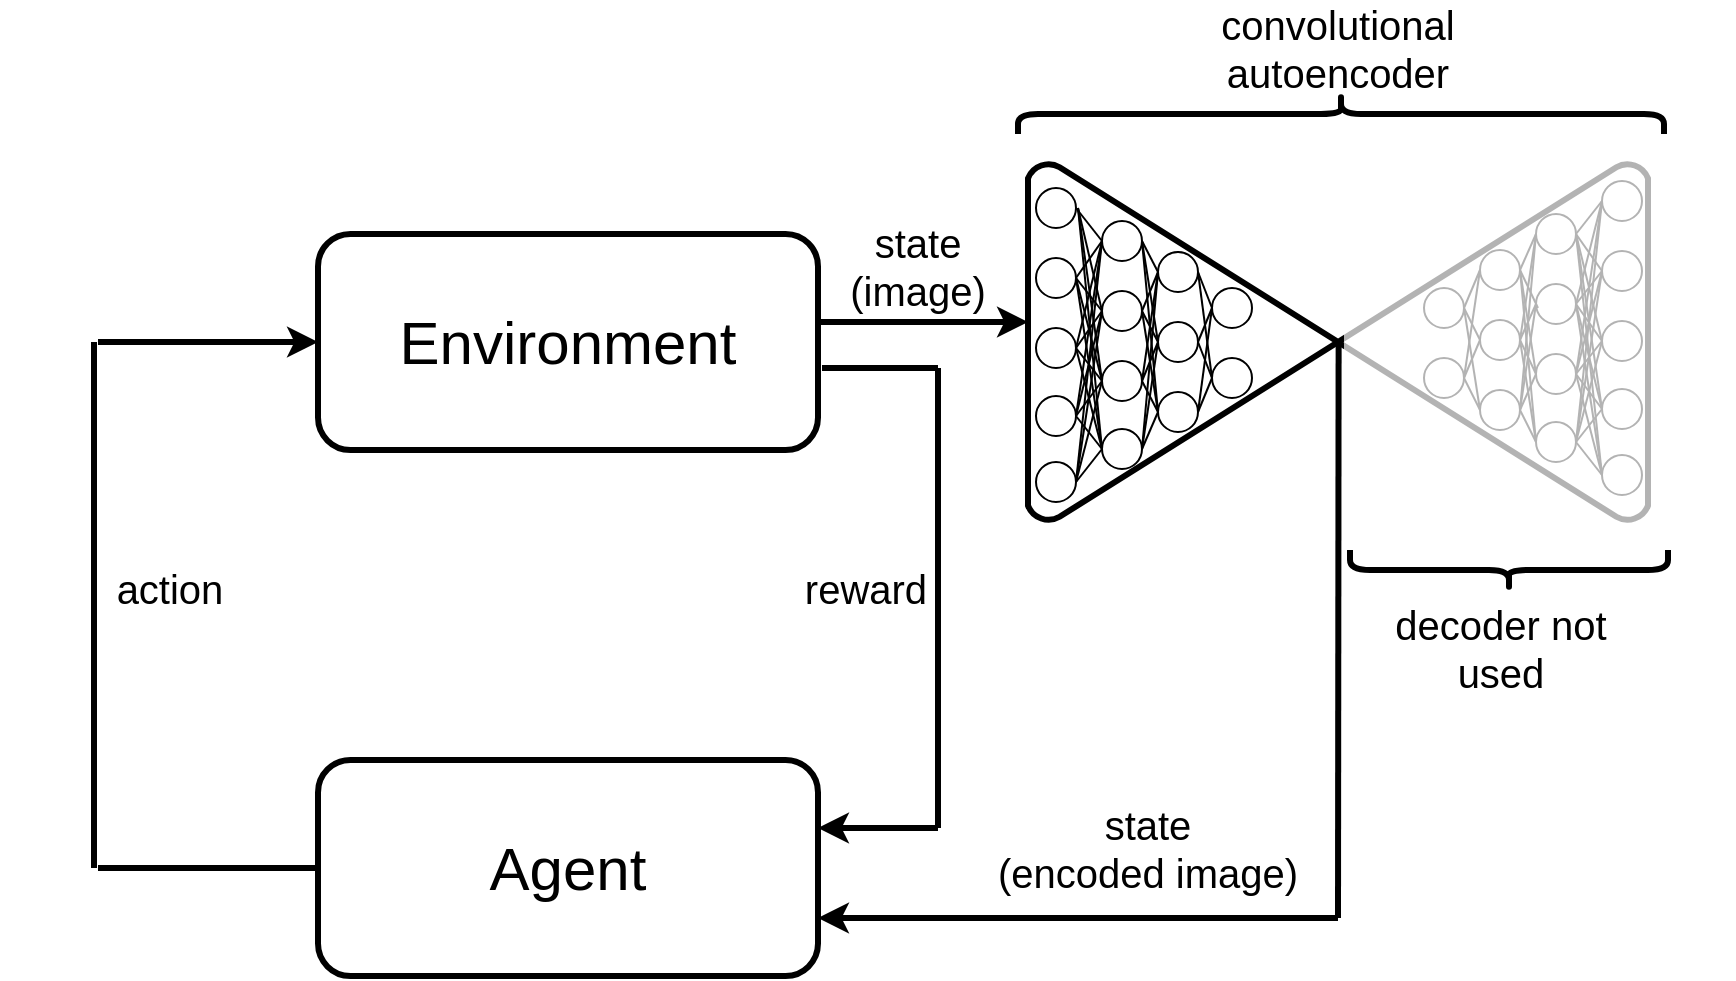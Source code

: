 <mxfile version="13.6.6" type="device"><diagram id="Gk66cFdm_j5gPpjw26Fz" name="Page-1"><mxGraphModel dx="2288" dy="1327" grid="1" gridSize="10" guides="1" tooltips="1" connect="1" arrows="1" fold="1" page="1" pageScale="1" pageWidth="850" pageHeight="1100" math="0" shadow="0"><root><mxCell id="0"/><mxCell id="1" parent="0"/><mxCell id="_lSFMst1Yk4cmr85vmgj-2" value="" style="verticalLabelPosition=bottom;verticalAlign=top;html=1;shape=mxgraph.flowchart.collate;rotation=90;strokeWidth=3;" parent="1" vertex="1"><mxGeometry x="310" y="22" width="180" height="310" as="geometry"/></mxCell><mxCell id="_lSFMst1Yk4cmr85vmgj-12" value="" style="ellipse;whiteSpace=wrap;html=1;aspect=fixed;" parent="1" vertex="1"><mxGeometry x="249" y="100" width="20" height="20" as="geometry"/></mxCell><mxCell id="_lSFMst1Yk4cmr85vmgj-13" value="" style="ellipse;whiteSpace=wrap;html=1;aspect=fixed;" parent="1" vertex="1"><mxGeometry x="249" y="135" width="20" height="20" as="geometry"/></mxCell><mxCell id="_lSFMst1Yk4cmr85vmgj-14" value="" style="ellipse;whiteSpace=wrap;html=1;aspect=fixed;" parent="1" vertex="1"><mxGeometry x="249" y="170" width="20" height="20" as="geometry"/></mxCell><mxCell id="_lSFMst1Yk4cmr85vmgj-15" value="" style="ellipse;whiteSpace=wrap;html=1;aspect=fixed;" parent="1" vertex="1"><mxGeometry x="249" y="204" width="20" height="20" as="geometry"/></mxCell><mxCell id="_lSFMst1Yk4cmr85vmgj-16" value="" style="ellipse;whiteSpace=wrap;html=1;aspect=fixed;" parent="1" vertex="1"><mxGeometry x="249" y="237" width="20" height="20" as="geometry"/></mxCell><mxCell id="_lSFMst1Yk4cmr85vmgj-17" value="" style="ellipse;whiteSpace=wrap;html=1;aspect=fixed;" parent="1" vertex="1"><mxGeometry x="532" y="96.5" width="20" height="20" as="geometry"/></mxCell><mxCell id="_lSFMst1Yk4cmr85vmgj-18" value="" style="ellipse;whiteSpace=wrap;html=1;aspect=fixed;" parent="1" vertex="1"><mxGeometry x="532" y="131.5" width="20" height="20" as="geometry"/></mxCell><mxCell id="_lSFMst1Yk4cmr85vmgj-19" value="" style="ellipse;whiteSpace=wrap;html=1;aspect=fixed;" parent="1" vertex="1"><mxGeometry x="532" y="166.5" width="20" height="20" as="geometry"/></mxCell><mxCell id="_lSFMst1Yk4cmr85vmgj-20" value="" style="ellipse;whiteSpace=wrap;html=1;aspect=fixed;" parent="1" vertex="1"><mxGeometry x="532" y="200.5" width="20" height="20" as="geometry"/></mxCell><mxCell id="_lSFMst1Yk4cmr85vmgj-21" value="" style="ellipse;whiteSpace=wrap;html=1;aspect=fixed;" parent="1" vertex="1"><mxGeometry x="532" y="233.5" width="20" height="20" as="geometry"/></mxCell><mxCell id="_lSFMst1Yk4cmr85vmgj-32" value="" style="ellipse;whiteSpace=wrap;html=1;aspect=fixed;" parent="1" vertex="1"><mxGeometry x="499" y="113" width="20" height="20" as="geometry"/></mxCell><mxCell id="_lSFMst1Yk4cmr85vmgj-33" value="" style="ellipse;whiteSpace=wrap;html=1;aspect=fixed;" parent="1" vertex="1"><mxGeometry x="499" y="148" width="20" height="20" as="geometry"/></mxCell><mxCell id="_lSFMst1Yk4cmr85vmgj-34" value="" style="ellipse;whiteSpace=wrap;html=1;aspect=fixed;" parent="1" vertex="1"><mxGeometry x="499" y="183" width="20" height="20" as="geometry"/></mxCell><mxCell id="_lSFMst1Yk4cmr85vmgj-35" value="" style="ellipse;whiteSpace=wrap;html=1;aspect=fixed;" parent="1" vertex="1"><mxGeometry x="499" y="217" width="20" height="20" as="geometry"/></mxCell><mxCell id="_lSFMst1Yk4cmr85vmgj-36" value="" style="ellipse;whiteSpace=wrap;html=1;aspect=fixed;" parent="1" vertex="1"><mxGeometry x="282" y="116.5" width="20" height="20" as="geometry"/></mxCell><mxCell id="_lSFMst1Yk4cmr85vmgj-37" value="" style="ellipse;whiteSpace=wrap;html=1;aspect=fixed;" parent="1" vertex="1"><mxGeometry x="282" y="151.5" width="20" height="20" as="geometry"/></mxCell><mxCell id="_lSFMst1Yk4cmr85vmgj-38" value="" style="ellipse;whiteSpace=wrap;html=1;aspect=fixed;" parent="1" vertex="1"><mxGeometry x="282" y="186.5" width="20" height="20" as="geometry"/></mxCell><mxCell id="_lSFMst1Yk4cmr85vmgj-39" value="" style="ellipse;whiteSpace=wrap;html=1;aspect=fixed;" parent="1" vertex="1"><mxGeometry x="282" y="220.5" width="20" height="20" as="geometry"/></mxCell><mxCell id="_lSFMst1Yk4cmr85vmgj-40" value="" style="ellipse;whiteSpace=wrap;html=1;aspect=fixed;" parent="1" vertex="1"><mxGeometry x="310" y="132" width="20" height="20" as="geometry"/></mxCell><mxCell id="_lSFMst1Yk4cmr85vmgj-41" value="" style="ellipse;whiteSpace=wrap;html=1;aspect=fixed;" parent="1" vertex="1"><mxGeometry x="310" y="167" width="20" height="20" as="geometry"/></mxCell><mxCell id="_lSFMst1Yk4cmr85vmgj-42" value="" style="ellipse;whiteSpace=wrap;html=1;aspect=fixed;" parent="1" vertex="1"><mxGeometry x="310" y="202" width="20" height="20" as="geometry"/></mxCell><mxCell id="_lSFMst1Yk4cmr85vmgj-46" value="" style="ellipse;whiteSpace=wrap;html=1;aspect=fixed;" parent="1" vertex="1"><mxGeometry x="471" y="131" width="20" height="20" as="geometry"/></mxCell><mxCell id="_lSFMst1Yk4cmr85vmgj-47" value="" style="ellipse;whiteSpace=wrap;html=1;aspect=fixed;" parent="1" vertex="1"><mxGeometry x="471" y="166" width="20" height="20" as="geometry"/></mxCell><mxCell id="_lSFMst1Yk4cmr85vmgj-48" value="" style="ellipse;whiteSpace=wrap;html=1;aspect=fixed;" parent="1" vertex="1"><mxGeometry x="471" y="201" width="20" height="20" as="geometry"/></mxCell><mxCell id="_lSFMst1Yk4cmr85vmgj-49" value="" style="ellipse;whiteSpace=wrap;html=1;aspect=fixed;" parent="1" vertex="1"><mxGeometry x="337" y="150" width="20" height="20" as="geometry"/></mxCell><mxCell id="_lSFMst1Yk4cmr85vmgj-50" value="" style="ellipse;whiteSpace=wrap;html=1;aspect=fixed;" parent="1" vertex="1"><mxGeometry x="337" y="185" width="20" height="20" as="geometry"/></mxCell><mxCell id="_lSFMst1Yk4cmr85vmgj-51" value="" style="ellipse;whiteSpace=wrap;html=1;aspect=fixed;" parent="1" vertex="1"><mxGeometry x="443" y="150" width="20" height="20" as="geometry"/></mxCell><mxCell id="_lSFMst1Yk4cmr85vmgj-52" value="" style="ellipse;whiteSpace=wrap;html=1;aspect=fixed;" parent="1" vertex="1"><mxGeometry x="443" y="185" width="20" height="20" as="geometry"/></mxCell><mxCell id="_lSFMst1Yk4cmr85vmgj-54" value="" style="endArrow=none;html=1;exitX=1;exitY=0.5;exitDx=0;exitDy=0;entryX=0;entryY=0.5;entryDx=0;entryDy=0;" parent="1" source="_lSFMst1Yk4cmr85vmgj-12" target="_lSFMst1Yk4cmr85vmgj-36" edge="1"><mxGeometry width="50" height="50" relative="1" as="geometry"><mxPoint x="281" y="195" as="sourcePoint"/><mxPoint x="331" y="145" as="targetPoint"/></mxGeometry></mxCell><mxCell id="_lSFMst1Yk4cmr85vmgj-55" value="" style="endArrow=none;html=1;entryX=0;entryY=0.5;entryDx=0;entryDy=0;" parent="1" target="_lSFMst1Yk4cmr85vmgj-37" edge="1"><mxGeometry width="50" height="50" relative="1" as="geometry"><mxPoint x="270" y="110" as="sourcePoint"/><mxPoint x="287" y="136.5" as="targetPoint"/></mxGeometry></mxCell><mxCell id="_lSFMst1Yk4cmr85vmgj-56" value="" style="endArrow=none;html=1;entryX=0;entryY=0.5;entryDx=0;entryDy=0;" parent="1" target="_lSFMst1Yk4cmr85vmgj-38" edge="1"><mxGeometry width="50" height="50" relative="1" as="geometry"><mxPoint x="270" y="110" as="sourcePoint"/><mxPoint x="297" y="146.5" as="targetPoint"/></mxGeometry></mxCell><mxCell id="_lSFMst1Yk4cmr85vmgj-57" value="" style="endArrow=none;html=1;entryX=0;entryY=0.5;entryDx=0;entryDy=0;" parent="1" target="_lSFMst1Yk4cmr85vmgj-39" edge="1"><mxGeometry width="50" height="50" relative="1" as="geometry"><mxPoint x="270" y="110" as="sourcePoint"/><mxPoint x="307" y="156.5" as="targetPoint"/></mxGeometry></mxCell><mxCell id="_lSFMst1Yk4cmr85vmgj-58" value="" style="endArrow=none;html=1;exitX=1;exitY=0.5;exitDx=0;exitDy=0;entryX=0;entryY=0.5;entryDx=0;entryDy=0;" parent="1" source="_lSFMst1Yk4cmr85vmgj-13" target="_lSFMst1Yk4cmr85vmgj-36" edge="1"><mxGeometry width="50" height="50" relative="1" as="geometry"><mxPoint x="310" y="150" as="sourcePoint"/><mxPoint x="317" y="166.5" as="targetPoint"/></mxGeometry></mxCell><mxCell id="_lSFMst1Yk4cmr85vmgj-59" value="" style="endArrow=none;html=1;exitX=1;exitY=0.5;exitDx=0;exitDy=0;entryX=0;entryY=0.5;entryDx=0;entryDy=0;" parent="1" source="_lSFMst1Yk4cmr85vmgj-13" target="_lSFMst1Yk4cmr85vmgj-37" edge="1"><mxGeometry width="50" height="50" relative="1" as="geometry"><mxPoint x="320" y="160" as="sourcePoint"/><mxPoint x="327" y="176.5" as="targetPoint"/></mxGeometry></mxCell><mxCell id="_lSFMst1Yk4cmr85vmgj-60" value="" style="endArrow=none;html=1;exitX=1;exitY=0.5;exitDx=0;exitDy=0;entryX=0;entryY=0.5;entryDx=0;entryDy=0;" parent="1" source="_lSFMst1Yk4cmr85vmgj-13" target="_lSFMst1Yk4cmr85vmgj-38" edge="1"><mxGeometry width="50" height="50" relative="1" as="geometry"><mxPoint x="330" y="170" as="sourcePoint"/><mxPoint x="337" y="186.5" as="targetPoint"/></mxGeometry></mxCell><mxCell id="_lSFMst1Yk4cmr85vmgj-61" value="" style="endArrow=none;html=1;exitX=1;exitY=0.5;exitDx=0;exitDy=0;entryX=0;entryY=0.5;entryDx=0;entryDy=0;" parent="1" source="_lSFMst1Yk4cmr85vmgj-13" target="_lSFMst1Yk4cmr85vmgj-39" edge="1"><mxGeometry width="50" height="50" relative="1" as="geometry"><mxPoint x="340" y="180" as="sourcePoint"/><mxPoint x="347" y="196.5" as="targetPoint"/></mxGeometry></mxCell><mxCell id="_lSFMst1Yk4cmr85vmgj-62" value="" style="endArrow=none;html=1;exitX=1;exitY=0.5;exitDx=0;exitDy=0;entryX=0;entryY=0.5;entryDx=0;entryDy=0;" parent="1" source="_lSFMst1Yk4cmr85vmgj-36" target="_lSFMst1Yk4cmr85vmgj-40" edge="1"><mxGeometry width="50" height="50" relative="1" as="geometry"><mxPoint x="355" y="190" as="sourcePoint"/><mxPoint x="362" y="206.5" as="targetPoint"/></mxGeometry></mxCell><mxCell id="_lSFMst1Yk4cmr85vmgj-63" value="" style="endArrow=none;html=1;entryX=0;entryY=0.5;entryDx=0;entryDy=0;exitX=1;exitY=0.5;exitDx=0;exitDy=0;" parent="1" source="_lSFMst1Yk4cmr85vmgj-36" target="_lSFMst1Yk4cmr85vmgj-41" edge="1"><mxGeometry width="50" height="50" relative="1" as="geometry"><mxPoint x="305" y="130" as="sourcePoint"/><mxPoint x="372" y="216.5" as="targetPoint"/></mxGeometry></mxCell><mxCell id="_lSFMst1Yk4cmr85vmgj-64" value="" style="endArrow=none;html=1;entryX=0;entryY=0.5;entryDx=0;entryDy=0;exitX=1;exitY=0.5;exitDx=0;exitDy=0;" parent="1" source="_lSFMst1Yk4cmr85vmgj-36" target="_lSFMst1Yk4cmr85vmgj-42" edge="1"><mxGeometry width="50" height="50" relative="1" as="geometry"><mxPoint x="305" y="130" as="sourcePoint"/><mxPoint x="382" y="226.5" as="targetPoint"/></mxGeometry></mxCell><mxCell id="_lSFMst1Yk4cmr85vmgj-65" value="" style="endArrow=none;html=1;exitX=1;exitY=0.5;exitDx=0;exitDy=0;entryX=0;entryY=0.5;entryDx=0;entryDy=0;" parent="1" source="_lSFMst1Yk4cmr85vmgj-40" target="_lSFMst1Yk4cmr85vmgj-49" edge="1"><mxGeometry width="50" height="50" relative="1" as="geometry"><mxPoint x="385" y="220" as="sourcePoint"/><mxPoint x="392" y="236.5" as="targetPoint"/></mxGeometry></mxCell><mxCell id="_lSFMst1Yk4cmr85vmgj-66" value="" style="endArrow=none;html=1;exitX=1;exitY=0.5;exitDx=0;exitDy=0;entryX=0;entryY=0.5;entryDx=0;entryDy=0;" parent="1" source="_lSFMst1Yk4cmr85vmgj-40" target="_lSFMst1Yk4cmr85vmgj-50" edge="1"><mxGeometry width="50" height="50" relative="1" as="geometry"><mxPoint x="395" y="230" as="sourcePoint"/><mxPoint x="402" y="246.5" as="targetPoint"/></mxGeometry></mxCell><mxCell id="_lSFMst1Yk4cmr85vmgj-67" value="" style="endArrow=none;html=1;exitX=1;exitY=0.5;exitDx=0;exitDy=0;entryX=0;entryY=0.5;entryDx=0;entryDy=0;" parent="1" source="_lSFMst1Yk4cmr85vmgj-41" target="_lSFMst1Yk4cmr85vmgj-49" edge="1"><mxGeometry width="50" height="50" relative="1" as="geometry"><mxPoint x="405" y="240" as="sourcePoint"/><mxPoint x="412" y="256.5" as="targetPoint"/></mxGeometry></mxCell><mxCell id="_lSFMst1Yk4cmr85vmgj-68" value="" style="endArrow=none;html=1;exitX=1;exitY=0.5;exitDx=0;exitDy=0;entryX=0;entryY=0.5;entryDx=0;entryDy=0;" parent="1" source="_lSFMst1Yk4cmr85vmgj-41" target="_lSFMst1Yk4cmr85vmgj-50" edge="1"><mxGeometry width="50" height="50" relative="1" as="geometry"><mxPoint x="415" y="250" as="sourcePoint"/><mxPoint x="422" y="266.5" as="targetPoint"/></mxGeometry></mxCell><mxCell id="_lSFMst1Yk4cmr85vmgj-69" value="" style="endArrow=none;html=1;exitX=1;exitY=0.5;exitDx=0;exitDy=0;entryX=0;entryY=0.5;entryDx=0;entryDy=0;" parent="1" source="_lSFMst1Yk4cmr85vmgj-42" target="_lSFMst1Yk4cmr85vmgj-50" edge="1"><mxGeometry width="50" height="50" relative="1" as="geometry"><mxPoint x="425" y="260" as="sourcePoint"/><mxPoint x="432" y="276.5" as="targetPoint"/></mxGeometry></mxCell><mxCell id="_lSFMst1Yk4cmr85vmgj-70" value="" style="endArrow=none;html=1;exitX=1;exitY=0.5;exitDx=0;exitDy=0;entryX=0;entryY=0.5;entryDx=0;entryDy=0;" parent="1" source="_lSFMst1Yk4cmr85vmgj-42" target="_lSFMst1Yk4cmr85vmgj-49" edge="1"><mxGeometry width="50" height="50" relative="1" as="geometry"><mxPoint x="435" y="270" as="sourcePoint"/><mxPoint x="442" y="286.5" as="targetPoint"/></mxGeometry></mxCell><mxCell id="_lSFMst1Yk4cmr85vmgj-71" value="" style="endArrow=none;html=1;exitX=1;exitY=0.5;exitDx=0;exitDy=0;entryX=0;entryY=0.5;entryDx=0;entryDy=0;" parent="1" source="_lSFMst1Yk4cmr85vmgj-37" target="_lSFMst1Yk4cmr85vmgj-41" edge="1"><mxGeometry width="50" height="50" relative="1" as="geometry"><mxPoint x="445" y="280" as="sourcePoint"/><mxPoint x="452" y="296.5" as="targetPoint"/></mxGeometry></mxCell><mxCell id="_lSFMst1Yk4cmr85vmgj-72" value="" style="endArrow=none;html=1;exitX=1;exitY=0.5;exitDx=0;exitDy=0;entryX=0;entryY=0.5;entryDx=0;entryDy=0;" parent="1" source="_lSFMst1Yk4cmr85vmgj-37" target="_lSFMst1Yk4cmr85vmgj-40" edge="1"><mxGeometry width="50" height="50" relative="1" as="geometry"><mxPoint x="455" y="290" as="sourcePoint"/><mxPoint x="462" y="306.5" as="targetPoint"/></mxGeometry></mxCell><mxCell id="_lSFMst1Yk4cmr85vmgj-73" value="" style="endArrow=none;html=1;exitX=1;exitY=0.5;exitDx=0;exitDy=0;entryX=0;entryY=0.5;entryDx=0;entryDy=0;" parent="1" source="_lSFMst1Yk4cmr85vmgj-37" target="_lSFMst1Yk4cmr85vmgj-42" edge="1"><mxGeometry width="50" height="50" relative="1" as="geometry"><mxPoint x="465" y="300" as="sourcePoint"/><mxPoint x="472" y="316.5" as="targetPoint"/></mxGeometry></mxCell><mxCell id="_lSFMst1Yk4cmr85vmgj-74" value="" style="endArrow=none;html=1;exitX=1;exitY=0.5;exitDx=0;exitDy=0;entryX=0;entryY=0.5;entryDx=0;entryDy=0;" parent="1" source="_lSFMst1Yk4cmr85vmgj-38" target="_lSFMst1Yk4cmr85vmgj-42" edge="1"><mxGeometry width="50" height="50" relative="1" as="geometry"><mxPoint x="475" y="310" as="sourcePoint"/><mxPoint x="482" y="326.5" as="targetPoint"/></mxGeometry></mxCell><mxCell id="_lSFMst1Yk4cmr85vmgj-75" value="" style="endArrow=none;html=1;exitX=1;exitY=0.5;exitDx=0;exitDy=0;entryX=0;entryY=0.5;entryDx=0;entryDy=0;" parent="1" source="_lSFMst1Yk4cmr85vmgj-38" target="_lSFMst1Yk4cmr85vmgj-41" edge="1"><mxGeometry width="50" height="50" relative="1" as="geometry"><mxPoint x="485" y="320" as="sourcePoint"/><mxPoint x="492" y="336.5" as="targetPoint"/></mxGeometry></mxCell><mxCell id="_lSFMst1Yk4cmr85vmgj-76" value="" style="endArrow=none;html=1;exitX=1;exitY=0.5;exitDx=0;exitDy=0;entryX=0;entryY=0.5;entryDx=0;entryDy=0;" parent="1" source="_lSFMst1Yk4cmr85vmgj-38" target="_lSFMst1Yk4cmr85vmgj-40" edge="1"><mxGeometry width="50" height="50" relative="1" as="geometry"><mxPoint x="495" y="330" as="sourcePoint"/><mxPoint x="502" y="346.5" as="targetPoint"/></mxGeometry></mxCell><mxCell id="_lSFMst1Yk4cmr85vmgj-77" value="" style="endArrow=none;html=1;exitX=1;exitY=0.5;exitDx=0;exitDy=0;entryX=0;entryY=0.5;entryDx=0;entryDy=0;" parent="1" source="_lSFMst1Yk4cmr85vmgj-14" target="_lSFMst1Yk4cmr85vmgj-36" edge="1"><mxGeometry width="50" height="50" relative="1" as="geometry"><mxPoint x="500" y="340" as="sourcePoint"/><mxPoint x="507" y="356.5" as="targetPoint"/></mxGeometry></mxCell><mxCell id="_lSFMst1Yk4cmr85vmgj-78" value="" style="endArrow=none;html=1;exitX=1;exitY=0.5;exitDx=0;exitDy=0;entryX=0;entryY=0.5;entryDx=0;entryDy=0;" parent="1" source="_lSFMst1Yk4cmr85vmgj-14" target="_lSFMst1Yk4cmr85vmgj-37" edge="1"><mxGeometry width="50" height="50" relative="1" as="geometry"><mxPoint x="510" y="350" as="sourcePoint"/><mxPoint x="517" y="366.5" as="targetPoint"/></mxGeometry></mxCell><mxCell id="_lSFMst1Yk4cmr85vmgj-79" value="" style="endArrow=none;html=1;exitX=1;exitY=0.5;exitDx=0;exitDy=0;entryX=0;entryY=0.5;entryDx=0;entryDy=0;" parent="1" source="_lSFMst1Yk4cmr85vmgj-15" target="_lSFMst1Yk4cmr85vmgj-38" edge="1"><mxGeometry width="50" height="50" relative="1" as="geometry"><mxPoint x="520" y="360" as="sourcePoint"/><mxPoint x="527" y="376.5" as="targetPoint"/></mxGeometry></mxCell><mxCell id="_lSFMst1Yk4cmr85vmgj-80" value="" style="endArrow=none;html=1;exitX=1;exitY=0.5;exitDx=0;exitDy=0;entryX=0;entryY=0.5;entryDx=0;entryDy=0;" parent="1" source="_lSFMst1Yk4cmr85vmgj-14" target="_lSFMst1Yk4cmr85vmgj-38" edge="1"><mxGeometry width="50" height="50" relative="1" as="geometry"><mxPoint x="530" y="370" as="sourcePoint"/><mxPoint x="537" y="386.5" as="targetPoint"/></mxGeometry></mxCell><mxCell id="_lSFMst1Yk4cmr85vmgj-81" value="" style="endArrow=none;html=1;exitX=1;exitY=0.5;exitDx=0;exitDy=0;entryX=0;entryY=0.5;entryDx=0;entryDy=0;" parent="1" source="_lSFMst1Yk4cmr85vmgj-14" target="_lSFMst1Yk4cmr85vmgj-39" edge="1"><mxGeometry width="50" height="50" relative="1" as="geometry"><mxPoint x="540" y="380" as="sourcePoint"/><mxPoint x="547" y="396.5" as="targetPoint"/></mxGeometry></mxCell><mxCell id="_lSFMst1Yk4cmr85vmgj-82" value="" style="endArrow=none;html=1;exitX=1;exitY=0.5;exitDx=0;exitDy=0;entryX=0;entryY=0.5;entryDx=0;entryDy=0;" parent="1" source="_lSFMst1Yk4cmr85vmgj-15" target="_lSFMst1Yk4cmr85vmgj-39" edge="1"><mxGeometry width="50" height="50" relative="1" as="geometry"><mxPoint x="550" y="390" as="sourcePoint"/><mxPoint x="557" y="406.5" as="targetPoint"/></mxGeometry></mxCell><mxCell id="_lSFMst1Yk4cmr85vmgj-83" value="" style="endArrow=none;html=1;exitX=1;exitY=0.5;exitDx=0;exitDy=0;entryX=0;entryY=0.5;entryDx=0;entryDy=0;" parent="1" source="_lSFMst1Yk4cmr85vmgj-15" target="_lSFMst1Yk4cmr85vmgj-36" edge="1"><mxGeometry width="50" height="50" relative="1" as="geometry"><mxPoint x="560" y="400" as="sourcePoint"/><mxPoint x="567" y="416.5" as="targetPoint"/></mxGeometry></mxCell><mxCell id="_lSFMst1Yk4cmr85vmgj-84" value="" style="endArrow=none;html=1;exitX=1;exitY=0.5;exitDx=0;exitDy=0;entryX=0;entryY=0.5;entryDx=0;entryDy=0;" parent="1" source="_lSFMst1Yk4cmr85vmgj-15" target="_lSFMst1Yk4cmr85vmgj-37" edge="1"><mxGeometry width="50" height="50" relative="1" as="geometry"><mxPoint x="570" y="410" as="sourcePoint"/><mxPoint x="577" y="426.5" as="targetPoint"/></mxGeometry></mxCell><mxCell id="_lSFMst1Yk4cmr85vmgj-85" value="" style="endArrow=none;html=1;exitX=1;exitY=0.5;exitDx=0;exitDy=0;entryX=0;entryY=0.5;entryDx=0;entryDy=0;" parent="1" source="_lSFMst1Yk4cmr85vmgj-16" target="_lSFMst1Yk4cmr85vmgj-39" edge="1"><mxGeometry width="50" height="50" relative="1" as="geometry"><mxPoint x="580" y="420" as="sourcePoint"/><mxPoint x="587" y="436.5" as="targetPoint"/></mxGeometry></mxCell><mxCell id="_lSFMst1Yk4cmr85vmgj-86" value="" style="endArrow=none;html=1;exitX=1;exitY=0.5;exitDx=0;exitDy=0;entryX=0;entryY=0.5;entryDx=0;entryDy=0;" parent="1" source="_lSFMst1Yk4cmr85vmgj-16" target="_lSFMst1Yk4cmr85vmgj-38" edge="1"><mxGeometry width="50" height="50" relative="1" as="geometry"><mxPoint x="590" y="430" as="sourcePoint"/><mxPoint x="597" y="446.5" as="targetPoint"/></mxGeometry></mxCell><mxCell id="_lSFMst1Yk4cmr85vmgj-87" value="" style="endArrow=none;html=1;exitX=1;exitY=0.5;exitDx=0;exitDy=0;entryX=0;entryY=0.5;entryDx=0;entryDy=0;" parent="1" source="_lSFMst1Yk4cmr85vmgj-16" target="_lSFMst1Yk4cmr85vmgj-37" edge="1"><mxGeometry width="50" height="50" relative="1" as="geometry"><mxPoint x="600" y="440" as="sourcePoint"/><mxPoint x="607" y="456.5" as="targetPoint"/></mxGeometry></mxCell><mxCell id="_lSFMst1Yk4cmr85vmgj-88" value="" style="endArrow=none;html=1;exitX=1;exitY=0.5;exitDx=0;exitDy=0;entryX=0;entryY=0.5;entryDx=0;entryDy=0;" parent="1" source="_lSFMst1Yk4cmr85vmgj-16" target="_lSFMst1Yk4cmr85vmgj-36" edge="1"><mxGeometry width="50" height="50" relative="1" as="geometry"><mxPoint x="610" y="450" as="sourcePoint"/><mxPoint x="617" y="466.5" as="targetPoint"/></mxGeometry></mxCell><mxCell id="_lSFMst1Yk4cmr85vmgj-90" value="" style="endArrow=none;html=1;exitX=1;exitY=0.5;exitDx=0;exitDy=0;entryX=0;entryY=0.5;entryDx=0;entryDy=0;" parent="1" source="_lSFMst1Yk4cmr85vmgj-39" target="_lSFMst1Yk4cmr85vmgj-42" edge="1"><mxGeometry width="50" height="50" relative="1" as="geometry"><mxPoint x="635" y="470" as="sourcePoint"/><mxPoint x="642" y="486.5" as="targetPoint"/></mxGeometry></mxCell><mxCell id="_lSFMst1Yk4cmr85vmgj-91" value="" style="endArrow=none;html=1;exitX=1;exitY=0.5;exitDx=0;exitDy=0;entryX=0;entryY=0.5;entryDx=0;entryDy=0;" parent="1" source="_lSFMst1Yk4cmr85vmgj-39" target="_lSFMst1Yk4cmr85vmgj-41" edge="1"><mxGeometry width="50" height="50" relative="1" as="geometry"><mxPoint x="645" y="480" as="sourcePoint"/><mxPoint x="652" y="496.5" as="targetPoint"/></mxGeometry></mxCell><mxCell id="_lSFMst1Yk4cmr85vmgj-92" value="" style="endArrow=none;html=1;exitX=1;exitY=0.5;exitDx=0;exitDy=0;entryX=0;entryY=0.5;entryDx=0;entryDy=0;" parent="1" source="_lSFMst1Yk4cmr85vmgj-39" target="_lSFMst1Yk4cmr85vmgj-40" edge="1"><mxGeometry width="50" height="50" relative="1" as="geometry"><mxPoint x="655" y="490" as="sourcePoint"/><mxPoint x="662" y="506.5" as="targetPoint"/></mxGeometry></mxCell><mxCell id="_lSFMst1Yk4cmr85vmgj-93" value="" style="endArrow=none;html=1;entryX=1;entryY=0.5;entryDx=0;entryDy=0;exitX=0;exitY=0.5;exitDx=0;exitDy=0;" parent="1" source="_lSFMst1Yk4cmr85vmgj-46" target="_lSFMst1Yk4cmr85vmgj-51" edge="1"><mxGeometry width="50" height="50" relative="1" as="geometry"><mxPoint x="327" y="320" as="sourcePoint"/><mxPoint x="377" y="270" as="targetPoint"/></mxGeometry></mxCell><mxCell id="_lSFMst1Yk4cmr85vmgj-94" value="" style="endArrow=none;html=1;entryX=1;entryY=0.5;entryDx=0;entryDy=0;exitX=0;exitY=0.5;exitDx=0;exitDy=0;" parent="1" source="_lSFMst1Yk4cmr85vmgj-47" target="_lSFMst1Yk4cmr85vmgj-51" edge="1"><mxGeometry width="50" height="50" relative="1" as="geometry"><mxPoint x="337" y="330" as="sourcePoint"/><mxPoint x="387" y="280" as="targetPoint"/></mxGeometry></mxCell><mxCell id="_lSFMst1Yk4cmr85vmgj-95" value="" style="endArrow=none;html=1;entryX=1;entryY=0.5;entryDx=0;entryDy=0;exitX=0;exitY=0.5;exitDx=0;exitDy=0;" parent="1" source="_lSFMst1Yk4cmr85vmgj-48" target="_lSFMst1Yk4cmr85vmgj-51" edge="1"><mxGeometry width="50" height="50" relative="1" as="geometry"><mxPoint x="347" y="340" as="sourcePoint"/><mxPoint x="397" y="290" as="targetPoint"/></mxGeometry></mxCell><mxCell id="_lSFMst1Yk4cmr85vmgj-96" value="" style="endArrow=none;html=1;entryX=1;entryY=0.5;entryDx=0;entryDy=0;exitX=0;exitY=0.5;exitDx=0;exitDy=0;" parent="1" source="_lSFMst1Yk4cmr85vmgj-48" target="_lSFMst1Yk4cmr85vmgj-52" edge="1"><mxGeometry width="50" height="50" relative="1" as="geometry"><mxPoint x="357" y="350" as="sourcePoint"/><mxPoint x="407" y="300" as="targetPoint"/></mxGeometry></mxCell><mxCell id="_lSFMst1Yk4cmr85vmgj-97" value="" style="endArrow=none;html=1;entryX=1;entryY=0.5;entryDx=0;entryDy=0;exitX=0;exitY=0.5;exitDx=0;exitDy=0;" parent="1" source="_lSFMst1Yk4cmr85vmgj-47" target="_lSFMst1Yk4cmr85vmgj-52" edge="1"><mxGeometry width="50" height="50" relative="1" as="geometry"><mxPoint x="367" y="360" as="sourcePoint"/><mxPoint x="417" y="310" as="targetPoint"/></mxGeometry></mxCell><mxCell id="_lSFMst1Yk4cmr85vmgj-98" value="" style="endArrow=none;html=1;entryX=1;entryY=0.5;entryDx=0;entryDy=0;exitX=0;exitY=0.5;exitDx=0;exitDy=0;" parent="1" source="_lSFMst1Yk4cmr85vmgj-46" target="_lSFMst1Yk4cmr85vmgj-52" edge="1"><mxGeometry width="50" height="50" relative="1" as="geometry"><mxPoint x="377" y="370" as="sourcePoint"/><mxPoint x="427" y="320" as="targetPoint"/></mxGeometry></mxCell><mxCell id="_lSFMst1Yk4cmr85vmgj-99" value="" style="endArrow=none;html=1;entryX=1;entryY=0.5;entryDx=0;entryDy=0;exitX=0;exitY=0.5;exitDx=0;exitDy=0;" parent="1" source="_lSFMst1Yk4cmr85vmgj-35" target="_lSFMst1Yk4cmr85vmgj-48" edge="1"><mxGeometry width="50" height="50" relative="1" as="geometry"><mxPoint x="390" y="380" as="sourcePoint"/><mxPoint x="440" y="330" as="targetPoint"/></mxGeometry></mxCell><mxCell id="_lSFMst1Yk4cmr85vmgj-100" value="" style="endArrow=none;html=1;entryX=1;entryY=0.5;entryDx=0;entryDy=0;exitX=0;exitY=0.5;exitDx=0;exitDy=0;" parent="1" source="_lSFMst1Yk4cmr85vmgj-34" target="_lSFMst1Yk4cmr85vmgj-48" edge="1"><mxGeometry width="50" height="50" relative="1" as="geometry"><mxPoint x="400" y="390" as="sourcePoint"/><mxPoint x="450" y="340" as="targetPoint"/></mxGeometry></mxCell><mxCell id="_lSFMst1Yk4cmr85vmgj-101" value="" style="endArrow=none;html=1;entryX=1;entryY=0.5;entryDx=0;entryDy=0;exitX=0;exitY=0.5;exitDx=0;exitDy=0;" parent="1" source="_lSFMst1Yk4cmr85vmgj-33" target="_lSFMst1Yk4cmr85vmgj-48" edge="1"><mxGeometry width="50" height="50" relative="1" as="geometry"><mxPoint x="410" y="400" as="sourcePoint"/><mxPoint x="460" y="350" as="targetPoint"/></mxGeometry></mxCell><mxCell id="_lSFMst1Yk4cmr85vmgj-102" value="" style="endArrow=none;html=1;entryX=1;entryY=0.5;entryDx=0;entryDy=0;exitX=0;exitY=0.5;exitDx=0;exitDy=0;" parent="1" source="_lSFMst1Yk4cmr85vmgj-32" target="_lSFMst1Yk4cmr85vmgj-48" edge="1"><mxGeometry width="50" height="50" relative="1" as="geometry"><mxPoint x="420" y="410" as="sourcePoint"/><mxPoint x="470" y="360" as="targetPoint"/></mxGeometry></mxCell><mxCell id="_lSFMst1Yk4cmr85vmgj-103" value="" style="endArrow=none;html=1;entryX=1;entryY=0.5;entryDx=0;entryDy=0;exitX=0;exitY=0.5;exitDx=0;exitDy=0;" parent="1" source="_lSFMst1Yk4cmr85vmgj-35" target="_lSFMst1Yk4cmr85vmgj-47" edge="1"><mxGeometry width="50" height="50" relative="1" as="geometry"><mxPoint x="430" y="420" as="sourcePoint"/><mxPoint x="480" y="370" as="targetPoint"/></mxGeometry></mxCell><mxCell id="_lSFMst1Yk4cmr85vmgj-104" value="" style="endArrow=none;html=1;entryX=1;entryY=0.5;entryDx=0;entryDy=0;exitX=0;exitY=0.5;exitDx=0;exitDy=0;" parent="1" source="_lSFMst1Yk4cmr85vmgj-34" target="_lSFMst1Yk4cmr85vmgj-47" edge="1"><mxGeometry width="50" height="50" relative="1" as="geometry"><mxPoint x="440" y="430" as="sourcePoint"/><mxPoint x="490" y="380" as="targetPoint"/></mxGeometry></mxCell><mxCell id="_lSFMst1Yk4cmr85vmgj-105" value="" style="endArrow=none;html=1;entryX=1;entryY=0.5;entryDx=0;entryDy=0;exitX=0;exitY=0.5;exitDx=0;exitDy=0;" parent="1" source="_lSFMst1Yk4cmr85vmgj-35" target="_lSFMst1Yk4cmr85vmgj-46" edge="1"><mxGeometry width="50" height="50" relative="1" as="geometry"><mxPoint x="450" y="440" as="sourcePoint"/><mxPoint x="500" y="390" as="targetPoint"/></mxGeometry></mxCell><mxCell id="_lSFMst1Yk4cmr85vmgj-106" value="" style="endArrow=none;html=1;entryX=1;entryY=0.5;entryDx=0;entryDy=0;exitX=0;exitY=0.5;exitDx=0;exitDy=0;" parent="1" source="_lSFMst1Yk4cmr85vmgj-34" target="_lSFMst1Yk4cmr85vmgj-46" edge="1"><mxGeometry width="50" height="50" relative="1" as="geometry"><mxPoint x="460" y="450" as="sourcePoint"/><mxPoint x="510" y="400" as="targetPoint"/></mxGeometry></mxCell><mxCell id="_lSFMst1Yk4cmr85vmgj-107" value="" style="endArrow=none;html=1;entryX=1;entryY=0.5;entryDx=0;entryDy=0;exitX=0;exitY=0.5;exitDx=0;exitDy=0;" parent="1" source="_lSFMst1Yk4cmr85vmgj-33" target="_lSFMst1Yk4cmr85vmgj-47" edge="1"><mxGeometry width="50" height="50" relative="1" as="geometry"><mxPoint x="470" y="460" as="sourcePoint"/><mxPoint x="520" y="410" as="targetPoint"/></mxGeometry></mxCell><mxCell id="_lSFMst1Yk4cmr85vmgj-108" value="" style="endArrow=none;html=1;entryX=1;entryY=0.5;entryDx=0;entryDy=0;exitX=0;exitY=0.5;exitDx=0;exitDy=0;" parent="1" source="_lSFMst1Yk4cmr85vmgj-32" target="_lSFMst1Yk4cmr85vmgj-47" edge="1"><mxGeometry width="50" height="50" relative="1" as="geometry"><mxPoint x="480" y="470" as="sourcePoint"/><mxPoint x="530" y="420" as="targetPoint"/></mxGeometry></mxCell><mxCell id="_lSFMst1Yk4cmr85vmgj-109" value="" style="endArrow=none;html=1;entryX=1;entryY=0.5;entryDx=0;entryDy=0;" parent="1" target="_lSFMst1Yk4cmr85vmgj-46" edge="1"><mxGeometry width="50" height="50" relative="1" as="geometry"><mxPoint x="500" y="160" as="sourcePoint"/><mxPoint x="390" y="260" as="targetPoint"/></mxGeometry></mxCell><mxCell id="_lSFMst1Yk4cmr85vmgj-110" value="" style="endArrow=none;html=1;entryX=1;entryY=0.5;entryDx=0;entryDy=0;exitX=0;exitY=0.5;exitDx=0;exitDy=0;" parent="1" source="_lSFMst1Yk4cmr85vmgj-32" target="_lSFMst1Yk4cmr85vmgj-46" edge="1"><mxGeometry width="50" height="50" relative="1" as="geometry"><mxPoint x="490" y="480" as="sourcePoint"/><mxPoint x="540" y="430" as="targetPoint"/></mxGeometry></mxCell><mxCell id="_lSFMst1Yk4cmr85vmgj-111" value="" style="endArrow=none;html=1;entryX=1;entryY=0.5;entryDx=0;entryDy=0;exitX=0;exitY=0.5;exitDx=0;exitDy=0;" parent="1" source="_lSFMst1Yk4cmr85vmgj-21" target="_lSFMst1Yk4cmr85vmgj-35" edge="1"><mxGeometry width="50" height="50" relative="1" as="geometry"><mxPoint x="340" y="310" as="sourcePoint"/><mxPoint x="390" y="260" as="targetPoint"/></mxGeometry></mxCell><mxCell id="_lSFMst1Yk4cmr85vmgj-112" value="" style="endArrow=none;html=1;entryX=1;entryY=0.5;entryDx=0;entryDy=0;exitX=0;exitY=0.5;exitDx=0;exitDy=0;" parent="1" source="_lSFMst1Yk4cmr85vmgj-20" target="_lSFMst1Yk4cmr85vmgj-35" edge="1"><mxGeometry width="50" height="50" relative="1" as="geometry"><mxPoint x="350" y="320" as="sourcePoint"/><mxPoint x="400" y="270" as="targetPoint"/></mxGeometry></mxCell><mxCell id="_lSFMst1Yk4cmr85vmgj-113" value="" style="endArrow=none;html=1;entryX=1;entryY=0.5;entryDx=0;entryDy=0;exitX=0;exitY=0.5;exitDx=0;exitDy=0;" parent="1" source="_lSFMst1Yk4cmr85vmgj-19" target="_lSFMst1Yk4cmr85vmgj-35" edge="1"><mxGeometry width="50" height="50" relative="1" as="geometry"><mxPoint x="360" y="330" as="sourcePoint"/><mxPoint x="410" y="280" as="targetPoint"/></mxGeometry></mxCell><mxCell id="_lSFMst1Yk4cmr85vmgj-114" value="" style="endArrow=none;html=1;entryX=1;entryY=0.5;entryDx=0;entryDy=0;exitX=0;exitY=0.5;exitDx=0;exitDy=0;" parent="1" source="_lSFMst1Yk4cmr85vmgj-18" target="_lSFMst1Yk4cmr85vmgj-35" edge="1"><mxGeometry width="50" height="50" relative="1" as="geometry"><mxPoint x="370" y="340" as="sourcePoint"/><mxPoint x="420" y="290" as="targetPoint"/></mxGeometry></mxCell><mxCell id="_lSFMst1Yk4cmr85vmgj-115" value="" style="endArrow=none;html=1;entryX=1;entryY=0.5;entryDx=0;entryDy=0;exitX=0;exitY=0.5;exitDx=0;exitDy=0;" parent="1" source="_lSFMst1Yk4cmr85vmgj-17" target="_lSFMst1Yk4cmr85vmgj-35" edge="1"><mxGeometry width="50" height="50" relative="1" as="geometry"><mxPoint x="380" y="350" as="sourcePoint"/><mxPoint x="430" y="300" as="targetPoint"/></mxGeometry></mxCell><mxCell id="_lSFMst1Yk4cmr85vmgj-116" value="" style="endArrow=none;html=1;entryX=1;entryY=0.5;entryDx=0;entryDy=0;exitX=0;exitY=0.5;exitDx=0;exitDy=0;" parent="1" source="_lSFMst1Yk4cmr85vmgj-21" target="_lSFMst1Yk4cmr85vmgj-34" edge="1"><mxGeometry width="50" height="50" relative="1" as="geometry"><mxPoint x="390" y="360" as="sourcePoint"/><mxPoint x="440" y="310" as="targetPoint"/></mxGeometry></mxCell><mxCell id="_lSFMst1Yk4cmr85vmgj-117" value="" style="endArrow=none;html=1;entryX=1;entryY=0.5;entryDx=0;entryDy=0;exitX=0;exitY=0.5;exitDx=0;exitDy=0;" parent="1" source="_lSFMst1Yk4cmr85vmgj-20" target="_lSFMst1Yk4cmr85vmgj-34" edge="1"><mxGeometry width="50" height="50" relative="1" as="geometry"><mxPoint x="400" y="370" as="sourcePoint"/><mxPoint x="450" y="320" as="targetPoint"/></mxGeometry></mxCell><mxCell id="_lSFMst1Yk4cmr85vmgj-118" value="" style="endArrow=none;html=1;entryX=1;entryY=0.5;entryDx=0;entryDy=0;exitX=0;exitY=0.5;exitDx=0;exitDy=0;" parent="1" source="_lSFMst1Yk4cmr85vmgj-19" target="_lSFMst1Yk4cmr85vmgj-34" edge="1"><mxGeometry width="50" height="50" relative="1" as="geometry"><mxPoint x="410" y="380" as="sourcePoint"/><mxPoint x="460" y="330" as="targetPoint"/></mxGeometry></mxCell><mxCell id="_lSFMst1Yk4cmr85vmgj-119" value="" style="endArrow=none;html=1;entryX=1;entryY=0.5;entryDx=0;entryDy=0;exitX=0;exitY=0.5;exitDx=0;exitDy=0;" parent="1" source="_lSFMst1Yk4cmr85vmgj-18" target="_lSFMst1Yk4cmr85vmgj-34" edge="1"><mxGeometry width="50" height="50" relative="1" as="geometry"><mxPoint x="420" y="390" as="sourcePoint"/><mxPoint x="470" y="340" as="targetPoint"/></mxGeometry></mxCell><mxCell id="_lSFMst1Yk4cmr85vmgj-120" value="" style="endArrow=none;html=1;entryX=1;entryY=0.5;entryDx=0;entryDy=0;exitX=0;exitY=0.5;exitDx=0;exitDy=0;" parent="1" source="_lSFMst1Yk4cmr85vmgj-17" target="_lSFMst1Yk4cmr85vmgj-34" edge="1"><mxGeometry width="50" height="50" relative="1" as="geometry"><mxPoint x="430" y="400" as="sourcePoint"/><mxPoint x="480" y="350" as="targetPoint"/></mxGeometry></mxCell><mxCell id="_lSFMst1Yk4cmr85vmgj-121" value="" style="endArrow=none;html=1;entryX=1;entryY=0.5;entryDx=0;entryDy=0;exitX=0;exitY=0.5;exitDx=0;exitDy=0;" parent="1" source="_lSFMst1Yk4cmr85vmgj-21" target="_lSFMst1Yk4cmr85vmgj-33" edge="1"><mxGeometry width="50" height="50" relative="1" as="geometry"><mxPoint x="340" y="310" as="sourcePoint"/><mxPoint x="390" y="260" as="targetPoint"/></mxGeometry></mxCell><mxCell id="_lSFMst1Yk4cmr85vmgj-122" value="" style="endArrow=none;html=1;entryX=1;entryY=0.5;entryDx=0;entryDy=0;exitX=0;exitY=0.5;exitDx=0;exitDy=0;" parent="1" source="_lSFMst1Yk4cmr85vmgj-20" target="_lSFMst1Yk4cmr85vmgj-33" edge="1"><mxGeometry width="50" height="50" relative="1" as="geometry"><mxPoint x="440" y="410" as="sourcePoint"/><mxPoint x="490" y="360" as="targetPoint"/></mxGeometry></mxCell><mxCell id="_lSFMst1Yk4cmr85vmgj-123" value="" style="endArrow=none;html=1;entryX=1;entryY=0.5;entryDx=0;entryDy=0;exitX=0;exitY=0.5;exitDx=0;exitDy=0;" parent="1" source="_lSFMst1Yk4cmr85vmgj-19" target="_lSFMst1Yk4cmr85vmgj-33" edge="1"><mxGeometry width="50" height="50" relative="1" as="geometry"><mxPoint x="340" y="310" as="sourcePoint"/><mxPoint x="390" y="260" as="targetPoint"/></mxGeometry></mxCell><mxCell id="_lSFMst1Yk4cmr85vmgj-124" value="" style="endArrow=none;html=1;entryX=1;entryY=0.5;entryDx=0;entryDy=0;exitX=0;exitY=0.5;exitDx=0;exitDy=0;" parent="1" source="_lSFMst1Yk4cmr85vmgj-18" target="_lSFMst1Yk4cmr85vmgj-33" edge="1"><mxGeometry width="50" height="50" relative="1" as="geometry"><mxPoint x="450" y="420" as="sourcePoint"/><mxPoint x="500" y="370" as="targetPoint"/></mxGeometry></mxCell><mxCell id="_lSFMst1Yk4cmr85vmgj-125" value="" style="endArrow=none;html=1;entryX=1;entryY=0.5;entryDx=0;entryDy=0;exitX=0;exitY=0.5;exitDx=0;exitDy=0;" parent="1" source="_lSFMst1Yk4cmr85vmgj-17" target="_lSFMst1Yk4cmr85vmgj-33" edge="1"><mxGeometry width="50" height="50" relative="1" as="geometry"><mxPoint x="340" y="310" as="sourcePoint"/><mxPoint x="390" y="260" as="targetPoint"/></mxGeometry></mxCell><mxCell id="_lSFMst1Yk4cmr85vmgj-126" value="" style="endArrow=none;html=1;entryX=1;entryY=0.5;entryDx=0;entryDy=0;exitX=0;exitY=0.5;exitDx=0;exitDy=0;" parent="1" source="_lSFMst1Yk4cmr85vmgj-21" target="_lSFMst1Yk4cmr85vmgj-32" edge="1"><mxGeometry width="50" height="50" relative="1" as="geometry"><mxPoint x="350" y="320" as="sourcePoint"/><mxPoint x="400" y="270" as="targetPoint"/></mxGeometry></mxCell><mxCell id="_lSFMst1Yk4cmr85vmgj-127" value="" style="endArrow=none;html=1;entryX=1;entryY=0.5;entryDx=0;entryDy=0;exitX=0;exitY=0.5;exitDx=0;exitDy=0;" parent="1" source="_lSFMst1Yk4cmr85vmgj-20" target="_lSFMst1Yk4cmr85vmgj-32" edge="1"><mxGeometry width="50" height="50" relative="1" as="geometry"><mxPoint x="360" y="330" as="sourcePoint"/><mxPoint x="410" y="280" as="targetPoint"/></mxGeometry></mxCell><mxCell id="_lSFMst1Yk4cmr85vmgj-128" value="" style="endArrow=none;html=1;entryX=1;entryY=0.5;entryDx=0;entryDy=0;exitX=0;exitY=0.5;exitDx=0;exitDy=0;" parent="1" source="_lSFMst1Yk4cmr85vmgj-19" target="_lSFMst1Yk4cmr85vmgj-32" edge="1"><mxGeometry width="50" height="50" relative="1" as="geometry"><mxPoint x="370" y="340" as="sourcePoint"/><mxPoint x="420" y="290" as="targetPoint"/></mxGeometry></mxCell><mxCell id="_lSFMst1Yk4cmr85vmgj-129" value="" style="endArrow=none;html=1;entryX=1;entryY=0.5;entryDx=0;entryDy=0;exitX=0;exitY=0.5;exitDx=0;exitDy=0;" parent="1" source="_lSFMst1Yk4cmr85vmgj-18" target="_lSFMst1Yk4cmr85vmgj-32" edge="1"><mxGeometry width="50" height="50" relative="1" as="geometry"><mxPoint x="380" y="350" as="sourcePoint"/><mxPoint x="430" y="300" as="targetPoint"/></mxGeometry></mxCell><mxCell id="_lSFMst1Yk4cmr85vmgj-130" value="" style="endArrow=none;html=1;entryX=1;entryY=0.5;entryDx=0;entryDy=0;exitX=0;exitY=0.5;exitDx=0;exitDy=0;" parent="1" source="_lSFMst1Yk4cmr85vmgj-17" target="_lSFMst1Yk4cmr85vmgj-32" edge="1"><mxGeometry width="50" height="50" relative="1" as="geometry"><mxPoint x="390" y="360" as="sourcePoint"/><mxPoint x="440" y="310" as="targetPoint"/></mxGeometry></mxCell><mxCell id="h3NX3gEYgJ3S4VJtHrXb-2" value="&lt;font style=&quot;font-size: 30px;&quot;&gt;Environment&lt;/font&gt;" style="rounded=1;whiteSpace=wrap;html=1;fontSize=30;strokeWidth=3;" vertex="1" parent="1"><mxGeometry x="-110" y="123" width="250" height="108" as="geometry"/></mxCell><mxCell id="h3NX3gEYgJ3S4VJtHrXb-3" value="" style="endArrow=classic;html=1;exitX=1;exitY=0.5;exitDx=0;exitDy=0;entryX=0.5;entryY=1;entryDx=0;entryDy=0;entryPerimeter=0;strokeWidth=3;" edge="1" parent="1"><mxGeometry width="50" height="50" relative="1" as="geometry"><mxPoint x="140" y="167" as="sourcePoint"/><mxPoint x="245" y="167" as="targetPoint"/></mxGeometry></mxCell><mxCell id="h3NX3gEYgJ3S4VJtHrXb-5" value="Agent" style="rounded=1;whiteSpace=wrap;html=1;fontSize=30;strokeWidth=3;" vertex="1" parent="1"><mxGeometry x="-110" y="386" width="250" height="108" as="geometry"/></mxCell><mxCell id="h3NX3gEYgJ3S4VJtHrXb-6" value="" style="endArrow=none;html=1;fontSize=30;entryX=0.502;entryY=0.499;entryDx=0;entryDy=0;entryPerimeter=0;strokeWidth=3;" edge="1" parent="1" target="_lSFMst1Yk4cmr85vmgj-2"><mxGeometry width="50" height="50" relative="1" as="geometry"><mxPoint x="400" y="465" as="sourcePoint"/><mxPoint x="400" y="190" as="targetPoint"/></mxGeometry></mxCell><mxCell id="h3NX3gEYgJ3S4VJtHrXb-7" value="" style="endArrow=classic;html=1;fontSize=30;strokeWidth=3;" edge="1" parent="1"><mxGeometry width="50" height="50" relative="1" as="geometry"><mxPoint x="400" y="465" as="sourcePoint"/><mxPoint x="140" y="465" as="targetPoint"/></mxGeometry></mxCell><mxCell id="h3NX3gEYgJ3S4VJtHrXb-8" value="&lt;div style=&quot;font-size: 20px&quot;&gt;state&lt;/div&gt;&lt;div style=&quot;font-size: 20px&quot;&gt;(image)&lt;br style=&quot;font-size: 20px&quot;&gt;&lt;/div&gt;" style="text;html=1;strokeColor=none;fillColor=none;align=center;verticalAlign=middle;whiteSpace=wrap;rounded=0;fontSize=20;" vertex="1" parent="1"><mxGeometry x="170" y="129" width="40" height="20" as="geometry"/></mxCell><mxCell id="h3NX3gEYgJ3S4VJtHrXb-9" value="&lt;div style=&quot;font-size: 20px&quot;&gt;state&lt;/div&gt;&lt;div style=&quot;font-size: 20px&quot;&gt;(encoded image)&lt;br style=&quot;font-size: 20px&quot;&gt;&lt;/div&gt;" style="text;html=1;strokeColor=none;fillColor=none;align=center;verticalAlign=middle;whiteSpace=wrap;rounded=0;fontSize=20;" vertex="1" parent="1"><mxGeometry x="220" y="400" width="170" height="60" as="geometry"/></mxCell><mxCell id="h3NX3gEYgJ3S4VJtHrXb-10" value="" style="endArrow=none;html=1;fontSize=20;strokeWidth=3;" edge="1" parent="1"><mxGeometry width="50" height="50" relative="1" as="geometry"><mxPoint x="142" y="190" as="sourcePoint"/><mxPoint x="200" y="190" as="targetPoint"/></mxGeometry></mxCell><mxCell id="h3NX3gEYgJ3S4VJtHrXb-11" value="" style="endArrow=none;html=1;fontSize=20;strokeWidth=3;" edge="1" parent="1"><mxGeometry width="50" height="50" relative="1" as="geometry"><mxPoint x="200" y="420" as="sourcePoint"/><mxPoint x="200" y="190" as="targetPoint"/></mxGeometry></mxCell><mxCell id="h3NX3gEYgJ3S4VJtHrXb-12" value="" style="endArrow=classic;html=1;fontSize=20;entryX=1;entryY=0.315;entryDx=0;entryDy=0;entryPerimeter=0;strokeWidth=3;" edge="1" parent="1" target="h3NX3gEYgJ3S4VJtHrXb-5"><mxGeometry width="50" height="50" relative="1" as="geometry"><mxPoint x="200" y="420" as="sourcePoint"/><mxPoint x="250" y="360" as="targetPoint"/></mxGeometry></mxCell><mxCell id="h3NX3gEYgJ3S4VJtHrXb-13" value="reward" style="text;html=1;strokeColor=none;fillColor=none;align=center;verticalAlign=middle;whiteSpace=wrap;rounded=0;fontSize=20;" vertex="1" parent="1"><mxGeometry x="79" y="270" width="170" height="60" as="geometry"/></mxCell><mxCell id="h3NX3gEYgJ3S4VJtHrXb-15" value="" style="endArrow=classic;html=1;fontSize=20;entryX=0;entryY=0.5;entryDx=0;entryDy=0;strokeWidth=3;" edge="1" parent="1" target="h3NX3gEYgJ3S4VJtHrXb-2"><mxGeometry width="50" height="50" relative="1" as="geometry"><mxPoint x="-220" y="177" as="sourcePoint"/><mxPoint x="200" y="330" as="targetPoint"/></mxGeometry></mxCell><mxCell id="h3NX3gEYgJ3S4VJtHrXb-16" value="" style="endArrow=none;html=1;fontSize=20;strokeWidth=3;" edge="1" parent="1"><mxGeometry width="50" height="50" relative="1" as="geometry"><mxPoint x="-222" y="440" as="sourcePoint"/><mxPoint x="-222" y="177" as="targetPoint"/></mxGeometry></mxCell><mxCell id="h3NX3gEYgJ3S4VJtHrXb-17" value="" style="endArrow=none;html=1;fontSize=20;entryX=0;entryY=0.5;entryDx=0;entryDy=0;strokeWidth=3;" edge="1" parent="1" target="h3NX3gEYgJ3S4VJtHrXb-5"><mxGeometry width="50" height="50" relative="1" as="geometry"><mxPoint x="-220" y="440" as="sourcePoint"/><mxPoint x="60" y="260" as="targetPoint"/></mxGeometry></mxCell><mxCell id="h3NX3gEYgJ3S4VJtHrXb-18" value="" style="whiteSpace=wrap;html=1;aspect=fixed;fontSize=20;strokeColor=none;fillColor=#FFFFFF;fillOpacity=70;" vertex="1" parent="1"><mxGeometry x="403" y="76" width="195" height="195" as="geometry"/></mxCell><mxCell id="h3NX3gEYgJ3S4VJtHrXb-20" value="&lt;div&gt;action&lt;/div&gt;" style="text;html=1;strokeColor=none;fillColor=none;align=center;verticalAlign=middle;whiteSpace=wrap;rounded=0;fontSize=20;" vertex="1" parent="1"><mxGeometry x="-269" y="270" width="170" height="60" as="geometry"/></mxCell><mxCell id="h3NX3gEYgJ3S4VJtHrXb-21" value="" style="shape=curlyBracket;whiteSpace=wrap;html=1;rounded=1;strokeWidth=3;fillColor=#FFFFFF;fontSize=20;rotation=90;" vertex="1" parent="1"><mxGeometry x="391.5" y="-98.5" width="20" height="323" as="geometry"/></mxCell><mxCell id="h3NX3gEYgJ3S4VJtHrXb-22" value="convolutional&lt;br&gt;&lt;div&gt;autoencoder&lt;/div&gt;" style="text;html=1;strokeColor=none;fillColor=none;align=center;verticalAlign=middle;whiteSpace=wrap;rounded=0;fontSize=20;" vertex="1" parent="1"><mxGeometry x="380" y="20" width="40" height="20" as="geometry"/></mxCell><mxCell id="h3NX3gEYgJ3S4VJtHrXb-26" value="" style="shape=curlyBracket;whiteSpace=wrap;html=1;rounded=1;strokeWidth=3;fillColor=#FFFFFF;fontSize=20;rotation=-90;" vertex="1" parent="1"><mxGeometry x="475.5" y="211.5" width="20" height="159" as="geometry"/></mxCell><mxCell id="h3NX3gEYgJ3S4VJtHrXb-27" value="decoder not used" style="text;html=1;strokeColor=none;fillColor=none;align=center;verticalAlign=middle;whiteSpace=wrap;rounded=0;fontSize=20;" vertex="1" parent="1"><mxGeometry x="425.5" y="320" width="111" height="20" as="geometry"/></mxCell></root></mxGraphModel></diagram></mxfile>